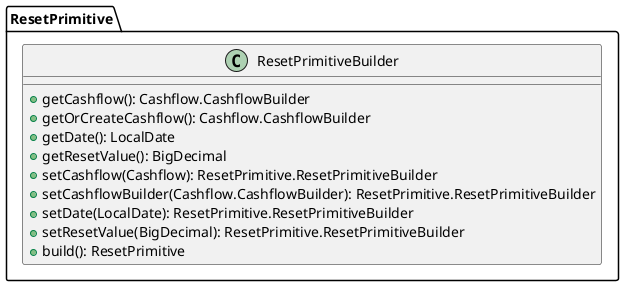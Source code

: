 @startuml

    class ResetPrimitive.ResetPrimitiveBuilder [[ResetPrimitive.ResetPrimitiveBuilder.html]] {
        +getCashflow(): Cashflow.CashflowBuilder
        +getOrCreateCashflow(): Cashflow.CashflowBuilder
        +getDate(): LocalDate
        +getResetValue(): BigDecimal
        +setCashflow(Cashflow): ResetPrimitive.ResetPrimitiveBuilder
        +setCashflowBuilder(Cashflow.CashflowBuilder): ResetPrimitive.ResetPrimitiveBuilder
        +setDate(LocalDate): ResetPrimitive.ResetPrimitiveBuilder
        +setResetValue(BigDecimal): ResetPrimitive.ResetPrimitiveBuilder
        +build(): ResetPrimitive
    }

@enduml
